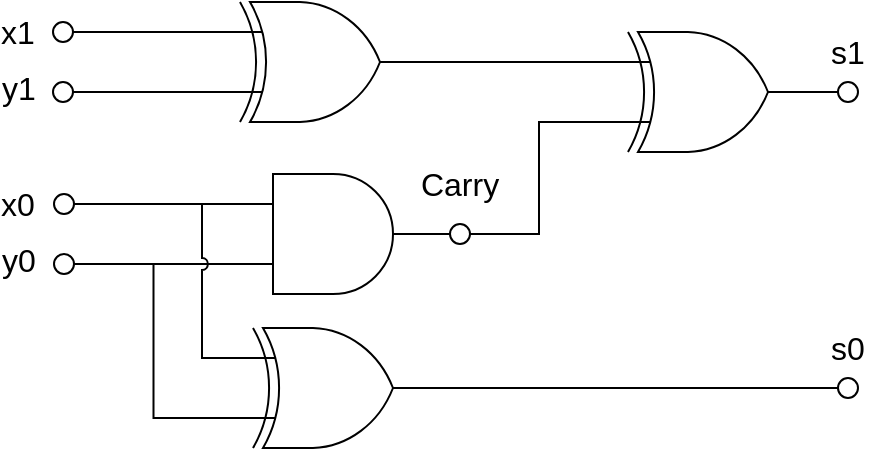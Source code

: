<mxfile version="12.1.3" pages="1"><diagram id="VO4z6L4NzvYG3yfS-LHU" name="Page-1"><mxGraphModel dx="706" dy="386" grid="0" gridSize="10" guides="1" tooltips="1" connect="1" arrows="1" fold="1" page="1" pageScale="1" pageWidth="827" pageHeight="1169" math="0" shadow="0"><root><mxCell id="0"/><mxCell id="1" parent="0"/><mxCell id="gwGPFg9qCZcUV9uoj8-I-28" style="edgeStyle=orthogonalEdgeStyle;rounded=0;orthogonalLoop=1;jettySize=auto;html=1;exitX=0;exitY=0.75;exitDx=0;exitDy=0;exitPerimeter=0;entryX=1;entryY=0.5;entryDx=0;entryDy=0;endArrow=none;endFill=0;fontSize=16;" edge="1" parent="1" source="gwGPFg9qCZcUV9uoj8-I-10" target="gwGPFg9qCZcUV9uoj8-I-27"><mxGeometry relative="1" as="geometry"/></mxCell><mxCell id="gwGPFg9qCZcUV9uoj8-I-10" value="" style="verticalLabelPosition=bottom;shadow=0;dashed=0;align=center;fillColor=#ffffff;html=1;verticalAlign=top;strokeWidth=1;shape=mxgraph.electrical.logic_gates.logic_gate;operation=and;" vertex="1" parent="1"><mxGeometry x="214.5" y="143" width="100" height="60" as="geometry"/></mxCell><mxCell id="gwGPFg9qCZcUV9uoj8-I-14" value="" style="verticalLabelPosition=bottom;shadow=0;dashed=0;align=center;fillColor=#ffffff;html=1;verticalAlign=top;strokeWidth=1;shape=mxgraph.electrical.logic_gates.logic_gate;operation=xor;" vertex="1" parent="1"><mxGeometry x="214.5" y="220" width="100" height="60" as="geometry"/></mxCell><mxCell id="gwGPFg9qCZcUV9uoj8-I-24" style="edgeStyle=orthogonalEdgeStyle;rounded=0;orthogonalLoop=1;jettySize=auto;html=1;exitX=1;exitY=0.5;exitDx=0;exitDy=0;entryX=0;entryY=0.25;entryDx=0;entryDy=0;entryPerimeter=0;fontSize=16;endArrow=none;endFill=0;" edge="1" parent="1" source="gwGPFg9qCZcUV9uoj8-I-20" target="gwGPFg9qCZcUV9uoj8-I-10"><mxGeometry relative="1" as="geometry"/></mxCell><mxCell id="gwGPFg9qCZcUV9uoj8-I-29" style="edgeStyle=orthogonalEdgeStyle;rounded=0;orthogonalLoop=1;jettySize=auto;html=1;exitX=1;exitY=0.5;exitDx=0;exitDy=0;entryX=0;entryY=0.25;entryDx=0;entryDy=0;entryPerimeter=0;endArrow=none;endFill=0;fontSize=16;jumpStyle=arc;" edge="1" parent="1" source="gwGPFg9qCZcUV9uoj8-I-20" target="gwGPFg9qCZcUV9uoj8-I-14"><mxGeometry relative="1" as="geometry"><Array as="points"><mxPoint x="199" y="158"/><mxPoint x="199" y="235"/></Array></mxGeometry></mxCell><mxCell id="gwGPFg9qCZcUV9uoj8-I-30" style="edgeStyle=orthogonalEdgeStyle;rounded=0;jumpStyle=arc;orthogonalLoop=1;jettySize=auto;html=1;exitX=1;exitY=0.5;exitDx=0;exitDy=0;entryX=0;entryY=0.75;entryDx=0;entryDy=0;entryPerimeter=0;endArrow=none;endFill=0;fontSize=16;" edge="1" parent="1" source="gwGPFg9qCZcUV9uoj8-I-27" target="gwGPFg9qCZcUV9uoj8-I-14"><mxGeometry relative="1" as="geometry"/></mxCell><mxCell id="gwGPFg9qCZcUV9uoj8-I-37" value="" style="edgeStyle=orthogonalEdgeStyle;rounded=0;jumpStyle=arc;orthogonalLoop=1;jettySize=auto;html=1;endArrow=none;endFill=0;fontSize=16;" edge="1" parent="1" source="gwGPFg9qCZcUV9uoj8-I-33" target="gwGPFg9qCZcUV9uoj8-I-10"><mxGeometry relative="1" as="geometry"/></mxCell><mxCell id="gwGPFg9qCZcUV9uoj8-I-52" style="edgeStyle=orthogonalEdgeStyle;rounded=0;jumpStyle=arc;orthogonalLoop=1;jettySize=auto;html=1;exitX=1;exitY=0.5;exitDx=0;exitDy=0;entryX=0;entryY=0.75;entryDx=0;entryDy=0;entryPerimeter=0;endArrow=none;endFill=0;fontSize=16;" edge="1" parent="1" source="gwGPFg9qCZcUV9uoj8-I-33" target="gwGPFg9qCZcUV9uoj8-I-50"><mxGeometry relative="1" as="geometry"/></mxCell><mxCell id="gwGPFg9qCZcUV9uoj8-I-33" value="" style="ellipse;whiteSpace=wrap;html=1;fontSize=16;" vertex="1" parent="1"><mxGeometry x="323" y="168" width="10" height="10" as="geometry"/></mxCell><mxCell id="gwGPFg9qCZcUV9uoj8-I-36" style="edgeStyle=orthogonalEdgeStyle;rounded=0;jumpStyle=arc;orthogonalLoop=1;jettySize=auto;html=1;exitX=0;exitY=0.5;exitDx=0;exitDy=0;entryX=1;entryY=0.5;entryDx=0;entryDy=0;entryPerimeter=0;endArrow=none;endFill=0;fontSize=16;" edge="1" parent="1" source="gwGPFg9qCZcUV9uoj8-I-34" target="gwGPFg9qCZcUV9uoj8-I-14"><mxGeometry relative="1" as="geometry"/></mxCell><mxCell id="gwGPFg9qCZcUV9uoj8-I-34" value="" style="ellipse;whiteSpace=wrap;html=1;fontSize=16;" vertex="1" parent="1"><mxGeometry x="517.0" y="245" width="10" height="10" as="geometry"/></mxCell><mxCell id="gwGPFg9qCZcUV9uoj8-I-41" value="s0" style="text;html=1;strokeColor=none;fillColor=none;align=center;verticalAlign=middle;whiteSpace=wrap;rounded=0;dashed=1;fontSize=16;" vertex="1" parent="1"><mxGeometry x="502" y="220" width="40" height="20" as="geometry"/></mxCell><mxCell id="gwGPFg9qCZcUV9uoj8-I-42" value="Carry" style="text;html=1;strokeColor=none;fillColor=none;align=center;verticalAlign=middle;whiteSpace=wrap;rounded=0;dashed=1;fontSize=16;" vertex="1" parent="1"><mxGeometry x="308" y="138" width="40" height="20" as="geometry"/></mxCell><mxCell id="gwGPFg9qCZcUV9uoj8-I-44" value="" style="group" vertex="1" connectable="0" parent="1"><mxGeometry x="99" y="148" width="36" height="48" as="geometry"/></mxCell><mxCell id="gwGPFg9qCZcUV9uoj8-I-20" value="" style="ellipse;whiteSpace=wrap;html=1;fontSize=16;" vertex="1" parent="gwGPFg9qCZcUV9uoj8-I-44"><mxGeometry x="26" y="5" width="10" height="10" as="geometry"/></mxCell><mxCell id="gwGPFg9qCZcUV9uoj8-I-27" value="" style="ellipse;whiteSpace=wrap;html=1;fontSize=16;" vertex="1" parent="gwGPFg9qCZcUV9uoj8-I-44"><mxGeometry x="26" y="35" width="10" height="10" as="geometry"/></mxCell><mxCell id="gwGPFg9qCZcUV9uoj8-I-31" value="x0" style="text;html=1;strokeColor=none;fillColor=none;align=center;verticalAlign=middle;whiteSpace=wrap;rounded=0;fontSize=16;" vertex="1" parent="gwGPFg9qCZcUV9uoj8-I-44"><mxGeometry width="16" height="20" as="geometry"/></mxCell><mxCell id="gwGPFg9qCZcUV9uoj8-I-32" value="y0" style="text;html=1;strokeColor=none;fillColor=none;align=center;verticalAlign=middle;whiteSpace=wrap;rounded=0;fontSize=16;" vertex="1" parent="gwGPFg9qCZcUV9uoj8-I-44"><mxGeometry y="28" width="17" height="20" as="geometry"/></mxCell><mxCell id="gwGPFg9qCZcUV9uoj8-I-55" style="edgeStyle=orthogonalEdgeStyle;rounded=0;jumpStyle=arc;orthogonalLoop=1;jettySize=auto;html=1;exitX=1;exitY=0.5;exitDx=0;exitDy=0;entryX=0;entryY=0.25;entryDx=0;entryDy=0;entryPerimeter=0;endArrow=none;endFill=0;fontSize=16;" edge="1" parent="1" source="gwGPFg9qCZcUV9uoj8-I-46" target="gwGPFg9qCZcUV9uoj8-I-53"><mxGeometry relative="1" as="geometry"/></mxCell><mxCell id="gwGPFg9qCZcUV9uoj8-I-46" value="" style="ellipse;whiteSpace=wrap;html=1;fontSize=16;" vertex="1" parent="1"><mxGeometry x="124.5" y="67" width="10" height="10" as="geometry"/></mxCell><mxCell id="gwGPFg9qCZcUV9uoj8-I-54" style="edgeStyle=orthogonalEdgeStyle;rounded=0;jumpStyle=arc;orthogonalLoop=1;jettySize=auto;html=1;exitX=1;exitY=0.5;exitDx=0;exitDy=0;entryX=0;entryY=0.75;entryDx=0;entryDy=0;entryPerimeter=0;endArrow=none;endFill=0;fontSize=16;" edge="1" parent="1" source="gwGPFg9qCZcUV9uoj8-I-47" target="gwGPFg9qCZcUV9uoj8-I-53"><mxGeometry relative="1" as="geometry"/></mxCell><mxCell id="gwGPFg9qCZcUV9uoj8-I-47" value="" style="ellipse;whiteSpace=wrap;html=1;fontSize=16;" vertex="1" parent="1"><mxGeometry x="124.5" y="97" width="10" height="10" as="geometry"/></mxCell><mxCell id="gwGPFg9qCZcUV9uoj8-I-48" value="x1" style="text;html=1;strokeColor=none;fillColor=none;align=center;verticalAlign=middle;whiteSpace=wrap;rounded=0;fontSize=16;" vertex="1" parent="1"><mxGeometry x="98.5" y="62" width="16" height="20" as="geometry"/></mxCell><mxCell id="gwGPFg9qCZcUV9uoj8-I-49" value="y1" style="text;html=1;strokeColor=none;fillColor=none;align=center;verticalAlign=middle;whiteSpace=wrap;rounded=0;fontSize=16;" vertex="1" parent="1"><mxGeometry x="98.5" y="90" width="17" height="20" as="geometry"/></mxCell><mxCell id="gwGPFg9qCZcUV9uoj8-I-58" style="edgeStyle=orthogonalEdgeStyle;rounded=0;jumpStyle=arc;orthogonalLoop=1;jettySize=auto;html=1;exitX=1;exitY=0.5;exitDx=0;exitDy=0;exitPerimeter=0;entryX=0;entryY=0.5;entryDx=0;entryDy=0;endArrow=none;endFill=0;fontSize=16;" edge="1" parent="1" source="gwGPFg9qCZcUV9uoj8-I-50" target="gwGPFg9qCZcUV9uoj8-I-57"><mxGeometry relative="1" as="geometry"/></mxCell><mxCell id="gwGPFg9qCZcUV9uoj8-I-50" value="" style="verticalLabelPosition=bottom;shadow=0;dashed=0;align=center;fillColor=#ffffff;html=1;verticalAlign=top;strokeWidth=1;shape=mxgraph.electrical.logic_gates.logic_gate;operation=xor;fontSize=16;" vertex="1" parent="1"><mxGeometry x="402" y="72" width="100" height="60" as="geometry"/></mxCell><mxCell id="gwGPFg9qCZcUV9uoj8-I-56" style="edgeStyle=orthogonalEdgeStyle;rounded=0;jumpStyle=arc;orthogonalLoop=1;jettySize=auto;html=1;exitX=1;exitY=0.5;exitDx=0;exitDy=0;exitPerimeter=0;entryX=0;entryY=0.25;entryDx=0;entryDy=0;entryPerimeter=0;endArrow=none;endFill=0;fontSize=16;" edge="1" parent="1" source="gwGPFg9qCZcUV9uoj8-I-53" target="gwGPFg9qCZcUV9uoj8-I-50"><mxGeometry relative="1" as="geometry"/></mxCell><mxCell id="gwGPFg9qCZcUV9uoj8-I-53" value="" style="verticalLabelPosition=bottom;shadow=0;dashed=0;align=center;fillColor=#ffffff;html=1;verticalAlign=top;strokeWidth=1;shape=mxgraph.electrical.logic_gates.logic_gate;operation=xor;fontSize=16;" vertex="1" parent="1"><mxGeometry x="208" y="57" width="100" height="60" as="geometry"/></mxCell><mxCell id="gwGPFg9qCZcUV9uoj8-I-57" value="" style="ellipse;whiteSpace=wrap;html=1;fontSize=16;" vertex="1" parent="1"><mxGeometry x="517" y="97" width="10" height="10" as="geometry"/></mxCell><mxCell id="gwGPFg9qCZcUV9uoj8-I-59" value="s1" style="text;html=1;strokeColor=none;fillColor=none;align=center;verticalAlign=middle;whiteSpace=wrap;rounded=0;dashed=1;fontSize=16;" vertex="1" parent="1"><mxGeometry x="502" y="72" width="40" height="20" as="geometry"/></mxCell></root></mxGraphModel></diagram></mxfile>